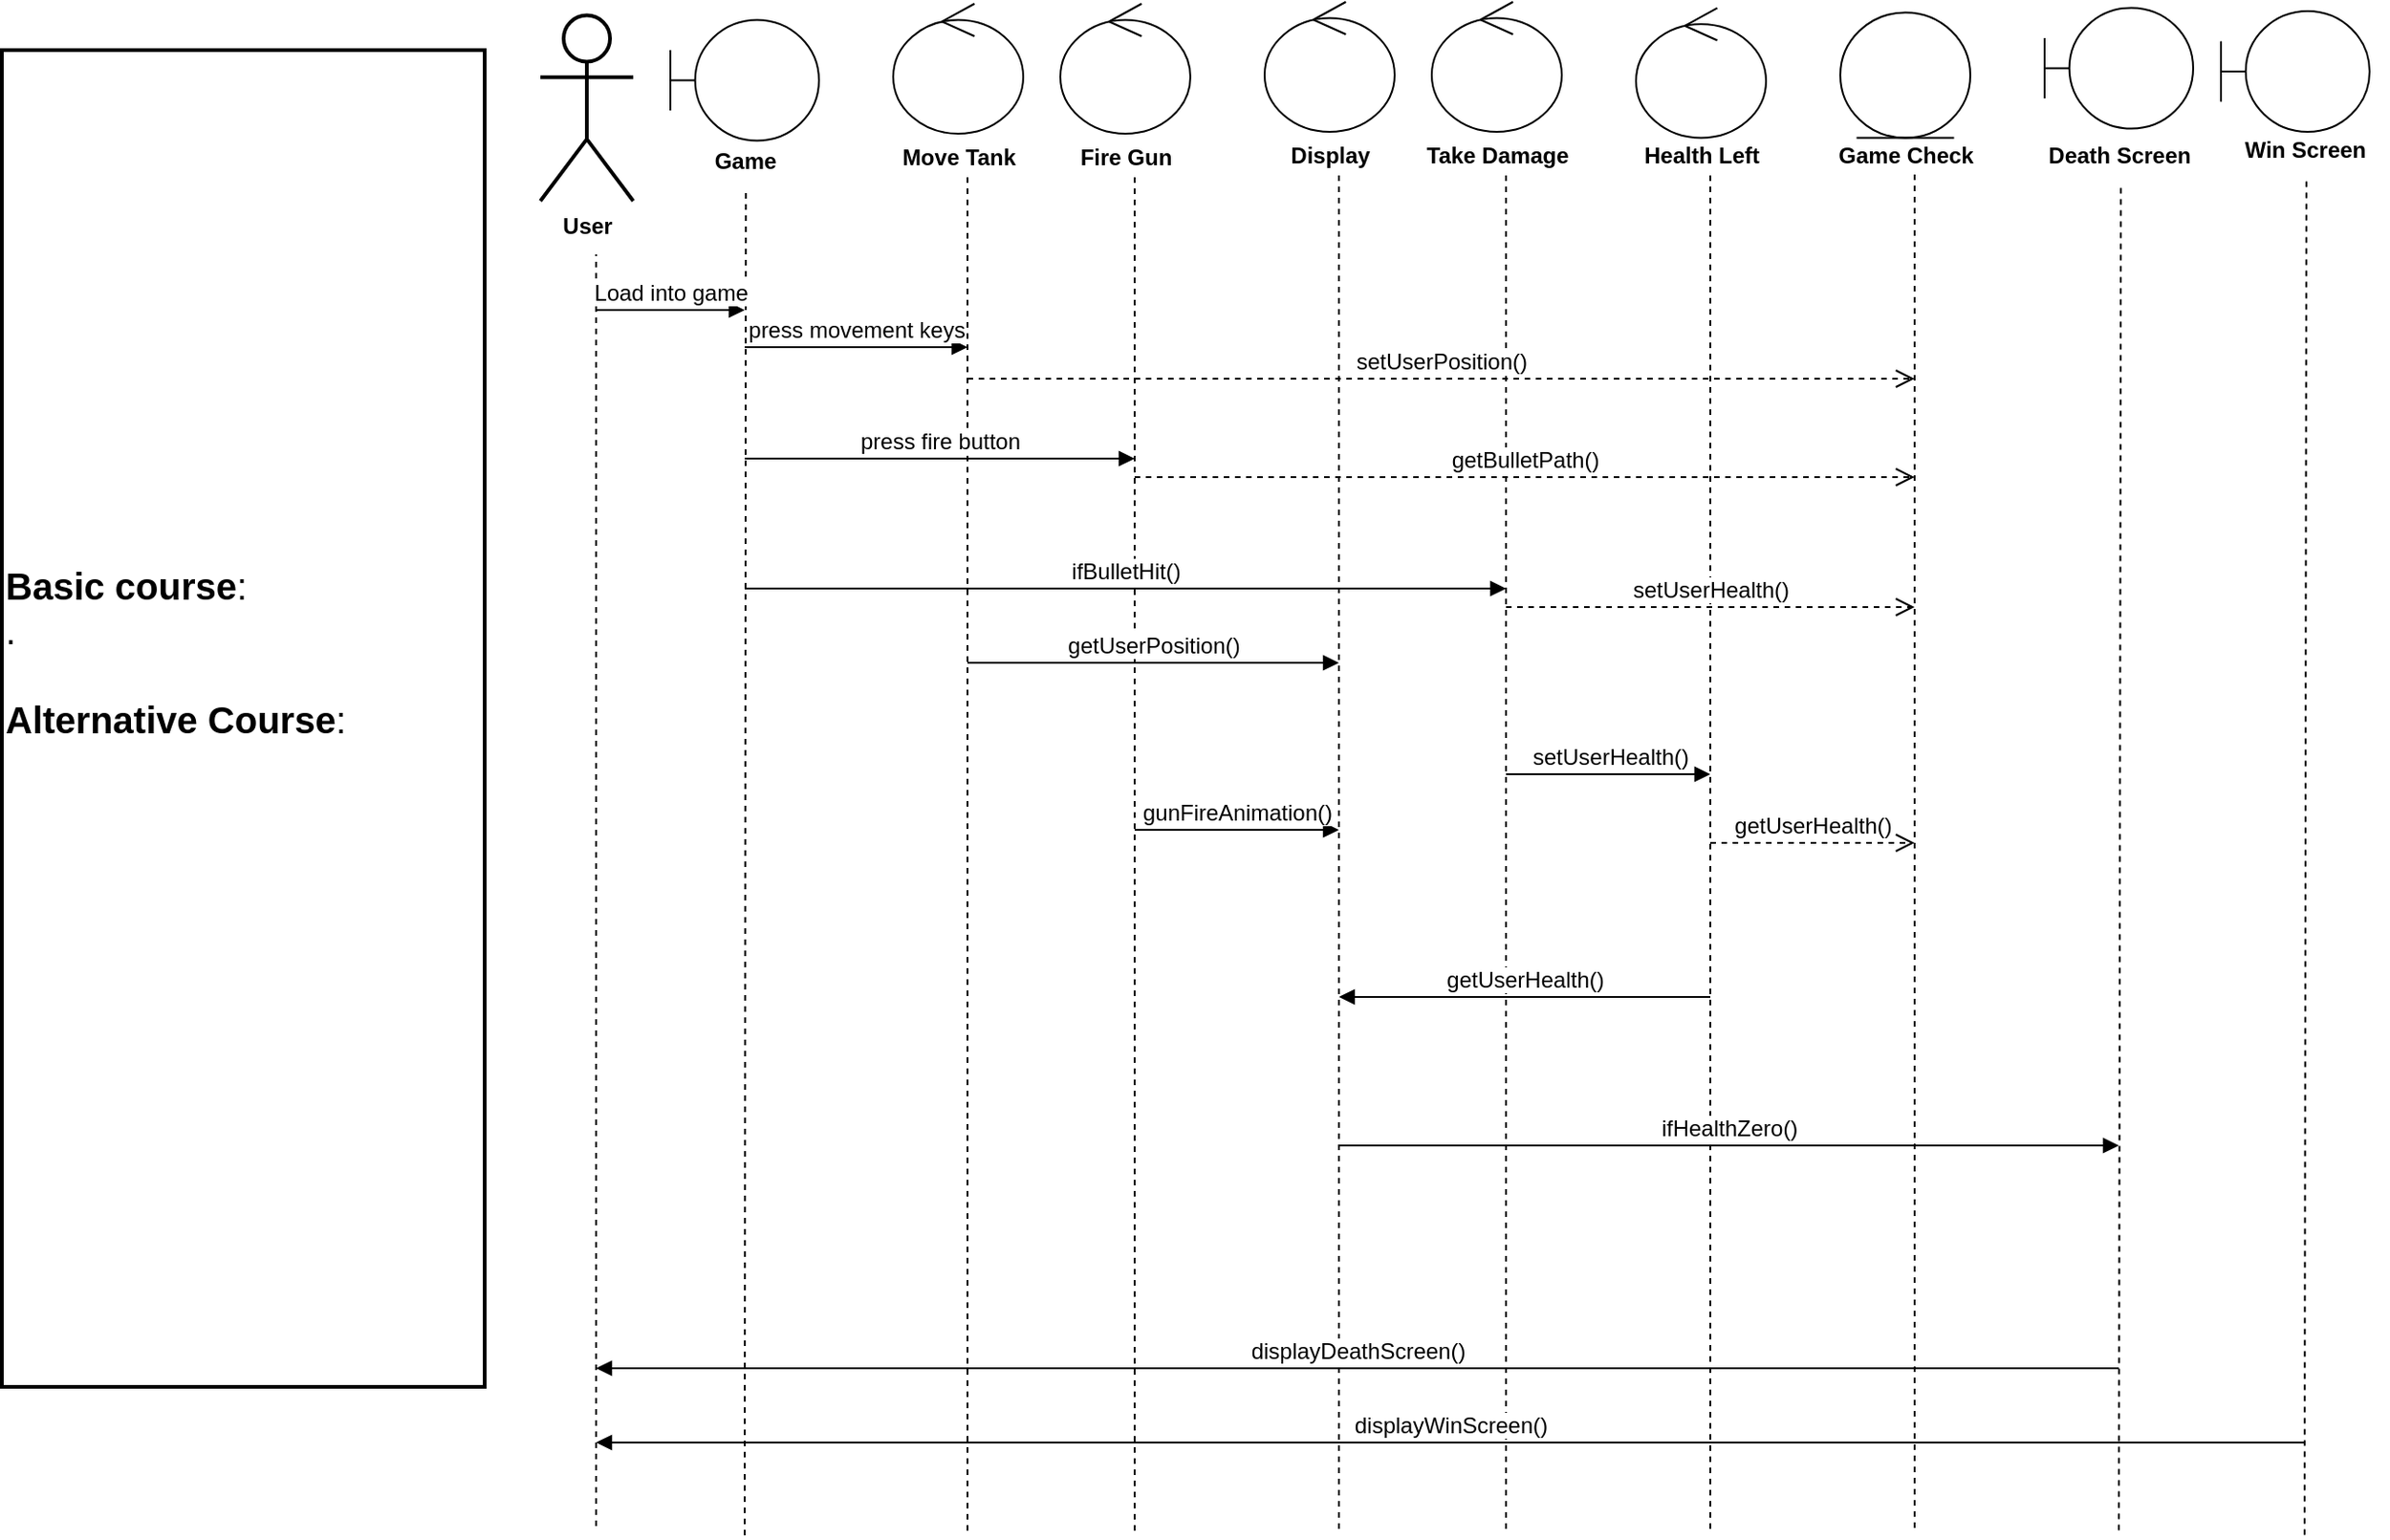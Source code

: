 <mxfile version="20.8.10" type="device"><diagram id="_SwqskTTD4pFU_VwGtP6" name="Page-1"><mxGraphModel dx="2220" dy="1059" grid="1" gridSize="10" guides="1" tooltips="1" connect="1" arrows="1" fold="1" page="1" pageScale="1" pageWidth="1100" pageHeight="850" math="0" shadow="0"><root><mxCell id="0"/><mxCell id="1" parent="0"/><mxCell id="BfYEyr6toma63eh9kWo2-5" value="User" style="shape=umlActor;verticalLabelPosition=bottom;verticalAlign=top;html=1;outlineConnect=0;fontStyle=1;strokeWidth=2;" parent="1" vertex="1"><mxGeometry x="310" y="31.26" width="50" height="100" as="geometry"/></mxCell><mxCell id="IhZ_uJ_3TkPGng9-tPvy-12" value="Game" style="text;html=1;align=center;verticalAlign=middle;resizable=0;points=[];autosize=1;strokeColor=none;fillColor=none;fontStyle=1" parent="1" vertex="1"><mxGeometry x="390" y="95" width="60" height="30" as="geometry"/></mxCell><mxCell id="IhZ_uJ_3TkPGng9-tPvy-65" value="&lt;p style=&quot;line-height: 1.4; font-size: 20px;&quot;&gt;&lt;/p&gt;&lt;div style=&quot;font-size: 20px;&quot; align=&quot;left&quot;&gt;&lt;font style=&quot;font-size: 20px;&quot;&gt;&lt;b&gt;Basic course&lt;/b&gt;:&lt;br&gt;.&lt;br&gt;&lt;br&gt;&lt;b&gt;Alternative Course&lt;/b&gt;:&lt;br&gt;&amp;nbsp;&lt;br&gt;&lt;/font&gt;&lt;/div&gt;&lt;div style=&quot;font-size: 20px;&quot; align=&quot;left&quot;&gt;&lt;font style=&quot;font-size: 20px;&quot;&gt;&lt;br&gt;&lt;/font&gt;&lt;/div&gt;&lt;div style=&quot;font-size: 20px;&quot; align=&quot;left&quot;&gt;&lt;font style=&quot;font-size: 20px;&quot;&gt;&lt;br&gt;&lt;/font&gt;&lt;/div&gt;&lt;p style=&quot;font-size: 20px;&quot;&gt;&lt;/p&gt;" style="rounded=0;whiteSpace=wrap;html=1;strokeWidth=2;fillColor=default;align=left;" parent="1" vertex="1"><mxGeometry x="20" y="50" width="260" height="720" as="geometry"/></mxCell><mxCell id="3IwQLZmnR95bmHoOPAMG-4" value="" style="endArrow=none;dashed=1;html=1;rounded=0;" parent="1" edge="1"><mxGeometry width="50" height="50" relative="1" as="geometry"><mxPoint x="340" y="845" as="sourcePoint"/><mxPoint x="340" y="160" as="targetPoint"/></mxGeometry></mxCell><mxCell id="3IwQLZmnR95bmHoOPAMG-11" value="" style="endArrow=none;dashed=1;html=1;rounded=0;entryX=0.511;entryY=1;entryDx=0;entryDy=0;entryPerimeter=0;" parent="1" target="IhZ_uJ_3TkPGng9-tPvy-12" edge="1"><mxGeometry width="50" height="50" relative="1" as="geometry"><mxPoint x="420" y="850" as="sourcePoint"/><mxPoint x="414.5" y="190" as="targetPoint"/></mxGeometry></mxCell><mxCell id="3IwQLZmnR95bmHoOPAMG-37" value="Move Tank" style="text;html=1;align=center;verticalAlign=middle;resizable=0;points=[];autosize=1;strokeColor=none;fillColor=none;fontStyle=1" parent="1" vertex="1"><mxGeometry x="490" y="92.5" width="90" height="30" as="geometry"/></mxCell><mxCell id="3IwQLZmnR95bmHoOPAMG-39" value="" style="endArrow=none;dashed=1;html=1;rounded=0;" parent="1" edge="1"><mxGeometry width="50" height="50" relative="1" as="geometry"><mxPoint x="540" y="847.5" as="sourcePoint"/><mxPoint x="540" y="117.5" as="targetPoint"/></mxGeometry></mxCell><mxCell id="g9N0zC064F9OrDfipBf1-5" value="" style="ellipse;shape=umlControl;whiteSpace=wrap;html=1;" vertex="1" parent="1"><mxGeometry x="500" y="25" width="70" height="70" as="geometry"/></mxCell><mxCell id="g9N0zC064F9OrDfipBf1-6" value="" style="shape=umlBoundary;whiteSpace=wrap;html=1;" vertex="1" parent="1"><mxGeometry x="380" y="33.76" width="80" height="65" as="geometry"/></mxCell><mxCell id="g9N0zC064F9OrDfipBf1-9" value="Fire Gun" style="text;html=1;align=center;verticalAlign=middle;resizable=0;points=[];autosize=1;strokeColor=none;fillColor=none;fontStyle=1" vertex="1" parent="1"><mxGeometry x="590" y="92.5" width="70" height="30" as="geometry"/></mxCell><mxCell id="g9N0zC064F9OrDfipBf1-10" value="" style="endArrow=none;dashed=1;html=1;rounded=0;" edge="1" parent="1"><mxGeometry width="50" height="50" relative="1" as="geometry"><mxPoint x="630.0" y="847.5" as="sourcePoint"/><mxPoint x="630.0" y="117.5" as="targetPoint"/></mxGeometry></mxCell><mxCell id="g9N0zC064F9OrDfipBf1-11" value="" style="ellipse;shape=umlControl;whiteSpace=wrap;html=1;" vertex="1" parent="1"><mxGeometry x="590" y="25" width="70" height="70" as="geometry"/></mxCell><mxCell id="g9N0zC064F9OrDfipBf1-17" value="Death Screen" style="text;html=1;align=center;verticalAlign=middle;resizable=0;points=[];autosize=1;strokeColor=none;fillColor=none;fontStyle=1" vertex="1" parent="1"><mxGeometry x="1110" y="92.26" width="100" height="30" as="geometry"/></mxCell><mxCell id="g9N0zC064F9OrDfipBf1-18" value="" style="endArrow=none;dashed=1;html=1;rounded=0;entryX=0.511;entryY=1;entryDx=0;entryDy=0;entryPerimeter=0;" edge="1" parent="1" target="g9N0zC064F9OrDfipBf1-17"><mxGeometry width="50" height="50" relative="1" as="geometry"><mxPoint x="1160.0" y="847.26" as="sourcePoint"/><mxPoint x="1154.5" y="187.26" as="targetPoint"/></mxGeometry></mxCell><mxCell id="g9N0zC064F9OrDfipBf1-19" value="" style="shape=umlBoundary;whiteSpace=wrap;html=1;" vertex="1" parent="1"><mxGeometry x="1120" y="27.26" width="80" height="65" as="geometry"/></mxCell><mxCell id="g9N0zC064F9OrDfipBf1-20" value="Display" style="text;html=1;align=center;verticalAlign=middle;resizable=0;points=[];autosize=1;strokeColor=none;fillColor=none;fontStyle=1" vertex="1" parent="1"><mxGeometry x="700" y="91.5" width="70" height="30" as="geometry"/></mxCell><mxCell id="g9N0zC064F9OrDfipBf1-21" value="" style="endArrow=none;dashed=1;html=1;rounded=0;" edge="1" parent="1"><mxGeometry width="50" height="50" relative="1" as="geometry"><mxPoint x="740.0" y="846.5" as="sourcePoint"/><mxPoint x="740.0" y="116.5" as="targetPoint"/></mxGeometry></mxCell><mxCell id="g9N0zC064F9OrDfipBf1-22" value="" style="ellipse;shape=umlControl;whiteSpace=wrap;html=1;" vertex="1" parent="1"><mxGeometry x="700" y="24" width="70" height="70" as="geometry"/></mxCell><mxCell id="g9N0zC064F9OrDfipBf1-23" value="Take Damage" style="text;html=1;align=center;verticalAlign=middle;resizable=0;points=[];autosize=1;strokeColor=none;fillColor=none;fontStyle=1" vertex="1" parent="1"><mxGeometry x="775" y="91.5" width="100" height="30" as="geometry"/></mxCell><mxCell id="g9N0zC064F9OrDfipBf1-24" value="" style="endArrow=none;dashed=1;html=1;rounded=0;" edge="1" parent="1"><mxGeometry width="50" height="50" relative="1" as="geometry"><mxPoint x="830.0" y="846.5" as="sourcePoint"/><mxPoint x="830.0" y="116.5" as="targetPoint"/></mxGeometry></mxCell><mxCell id="g9N0zC064F9OrDfipBf1-25" value="" style="ellipse;shape=umlControl;whiteSpace=wrap;html=1;" vertex="1" parent="1"><mxGeometry x="790" y="24" width="70" height="70" as="geometry"/></mxCell><mxCell id="g9N0zC064F9OrDfipBf1-26" value="" style="ellipse;shape=umlEntity;whiteSpace=wrap;html=1;" vertex="1" parent="1"><mxGeometry x="1010" y="29.76" width="70" height="67.5" as="geometry"/></mxCell><mxCell id="g9N0zC064F9OrDfipBf1-32" value="Game Check" style="text;html=1;align=center;verticalAlign=middle;resizable=0;points=[];autosize=1;strokeColor=none;fillColor=none;fontStyle=1" vertex="1" parent="1"><mxGeometry x="995" y="92.26" width="100" height="30" as="geometry"/></mxCell><mxCell id="g9N0zC064F9OrDfipBf1-33" value="" style="endArrow=none;dashed=1;html=1;rounded=0;entryX=0.55;entryY=0.791;entryDx=0;entryDy=0;entryPerimeter=0;" edge="1" parent="1" target="g9N0zC064F9OrDfipBf1-32"><mxGeometry width="50" height="50" relative="1" as="geometry"><mxPoint x="1050" y="846" as="sourcePoint"/><mxPoint x="1050" y="126" as="targetPoint"/></mxGeometry></mxCell><mxCell id="g9N0zC064F9OrDfipBf1-38" value="Health Left" style="text;html=1;align=center;verticalAlign=middle;resizable=0;points=[];autosize=1;strokeColor=none;fillColor=none;fontStyle=1" vertex="1" parent="1"><mxGeometry x="890" y="91.5" width="90" height="30" as="geometry"/></mxCell><mxCell id="g9N0zC064F9OrDfipBf1-39" value="" style="endArrow=none;dashed=1;html=1;rounded=0;" edge="1" parent="1"><mxGeometry width="50" height="50" relative="1" as="geometry"><mxPoint x="940" y="846.5" as="sourcePoint"/><mxPoint x="940" y="116.5" as="targetPoint"/></mxGeometry></mxCell><mxCell id="g9N0zC064F9OrDfipBf1-40" value="" style="ellipse;shape=umlControl;whiteSpace=wrap;html=1;" vertex="1" parent="1"><mxGeometry x="900" y="27.26" width="70" height="70" as="geometry"/></mxCell><mxCell id="g9N0zC064F9OrDfipBf1-66" value="Win Screen" style="text;html=1;align=center;verticalAlign=middle;resizable=0;points=[];autosize=1;strokeColor=none;fillColor=none;fontStyle=1" vertex="1" parent="1"><mxGeometry x="1215" y="89" width="90" height="30" as="geometry"/></mxCell><mxCell id="g9N0zC064F9OrDfipBf1-67" value="" style="endArrow=none;dashed=1;html=1;rounded=0;entryX=0.511;entryY=1;entryDx=0;entryDy=0;entryPerimeter=0;" edge="1" parent="1" target="g9N0zC064F9OrDfipBf1-66"><mxGeometry width="50" height="50" relative="1" as="geometry"><mxPoint x="1260" y="849.76" as="sourcePoint"/><mxPoint x="1254.5" y="189.76" as="targetPoint"/></mxGeometry></mxCell><mxCell id="g9N0zC064F9OrDfipBf1-68" value="" style="shape=umlBoundary;whiteSpace=wrap;html=1;" vertex="1" parent="1"><mxGeometry x="1215" y="29" width="80" height="65" as="geometry"/></mxCell><mxCell id="g9N0zC064F9OrDfipBf1-71" value="&lt;font style=&quot;font-size: 12px;&quot;&gt;getUserHealth()&lt;/font&gt;" style="html=1;verticalAlign=bottom;endArrow=open;dashed=1;endSize=8;rounded=0;" edge="1" parent="1"><mxGeometry relative="1" as="geometry"><mxPoint x="940" y="477" as="sourcePoint"/><mxPoint x="1050" y="477" as="targetPoint"/></mxGeometry></mxCell><mxCell id="g9N0zC064F9OrDfipBf1-72" value="&lt;font style=&quot;font-size: 12px;&quot;&gt;setUserHealth()&lt;/font&gt;" style="html=1;verticalAlign=bottom;endArrow=open;dashed=1;endSize=8;rounded=0;" edge="1" parent="1"><mxGeometry relative="1" as="geometry"><mxPoint x="830" y="350" as="sourcePoint"/><mxPoint x="1050" y="350" as="targetPoint"/></mxGeometry></mxCell><mxCell id="g9N0zC064F9OrDfipBf1-73" value="&lt;font style=&quot;font-size: 12px;&quot;&gt;getBulletPath()&lt;/font&gt;" style="html=1;verticalAlign=bottom;endArrow=open;dashed=1;endSize=8;rounded=0;" edge="1" parent="1"><mxGeometry relative="1" as="geometry"><mxPoint x="630.0" y="280" as="sourcePoint"/><mxPoint x="1050" y="280" as="targetPoint"/></mxGeometry></mxCell><mxCell id="g9N0zC064F9OrDfipBf1-74" value="&lt;font style=&quot;font-size: 12px;&quot;&gt;setUserPosition()&lt;/font&gt;" style="html=1;verticalAlign=bottom;endArrow=open;dashed=1;endSize=8;rounded=0;" edge="1" parent="1"><mxGeometry relative="1" as="geometry"><mxPoint x="540.0" y="227" as="sourcePoint"/><mxPoint x="1050" y="227" as="targetPoint"/></mxGeometry></mxCell><mxCell id="g9N0zC064F9OrDfipBf1-79" value="&lt;font style=&quot;font-size: 12px;&quot;&gt;Load into game&lt;/font&gt;" style="html=1;verticalAlign=bottom;endArrow=block;rounded=0;" edge="1" parent="1"><mxGeometry width="80" relative="1" as="geometry"><mxPoint x="340" y="190" as="sourcePoint"/><mxPoint x="420" y="190" as="targetPoint"/></mxGeometry></mxCell><mxCell id="g9N0zC064F9OrDfipBf1-80" value="&lt;font style=&quot;font-size: 12px;&quot;&gt;press movement keys&lt;/font&gt;" style="html=1;verticalAlign=bottom;endArrow=block;rounded=0;" edge="1" parent="1"><mxGeometry width="80" relative="1" as="geometry"><mxPoint x="420.0" y="210" as="sourcePoint"/><mxPoint x="540" y="210" as="targetPoint"/></mxGeometry></mxCell><mxCell id="g9N0zC064F9OrDfipBf1-82" value="&lt;font style=&quot;font-size: 12px;&quot;&gt;press fire button&lt;/font&gt;" style="html=1;verticalAlign=bottom;endArrow=block;rounded=0;" edge="1" parent="1"><mxGeometry width="80" relative="1" as="geometry"><mxPoint x="420" y="270.0" as="sourcePoint"/><mxPoint x="630" y="270" as="targetPoint"/></mxGeometry></mxCell><mxCell id="g9N0zC064F9OrDfipBf1-83" value="&lt;font style=&quot;font-size: 12px;&quot;&gt;ifBulletHit()&lt;/font&gt;" style="html=1;verticalAlign=bottom;endArrow=block;rounded=0;" edge="1" parent="1"><mxGeometry width="80" relative="1" as="geometry"><mxPoint x="420" y="340.0" as="sourcePoint"/><mxPoint x="830" y="340" as="targetPoint"/></mxGeometry></mxCell><mxCell id="g9N0zC064F9OrDfipBf1-84" value="&lt;font style=&quot;font-size: 12px;&quot;&gt;getUserPosition()&lt;/font&gt;" style="html=1;verticalAlign=bottom;endArrow=block;rounded=0;" edge="1" parent="1"><mxGeometry width="80" relative="1" as="geometry"><mxPoint x="540" y="380" as="sourcePoint"/><mxPoint x="740" y="380.0" as="targetPoint"/></mxGeometry></mxCell><mxCell id="g9N0zC064F9OrDfipBf1-85" value="&lt;font style=&quot;font-size: 12px;&quot;&gt;gunFireAnimation()&lt;/font&gt;" style="html=1;verticalAlign=bottom;endArrow=block;rounded=0;" edge="1" parent="1"><mxGeometry width="80" relative="1" as="geometry"><mxPoint x="630" y="470.0" as="sourcePoint"/><mxPoint x="740" y="470" as="targetPoint"/></mxGeometry></mxCell><mxCell id="g9N0zC064F9OrDfipBf1-86" value="&lt;font style=&quot;font-size: 12px;&quot;&gt;setUserHealth()&lt;/font&gt;" style="html=1;verticalAlign=bottom;endArrow=block;rounded=0;" edge="1" parent="1"><mxGeometry x="0.005" width="80" relative="1" as="geometry"><mxPoint x="830" y="440.0" as="sourcePoint"/><mxPoint x="940" y="440.0" as="targetPoint"/><mxPoint as="offset"/></mxGeometry></mxCell><mxCell id="g9N0zC064F9OrDfipBf1-87" value="&lt;font style=&quot;font-size: 12px;&quot;&gt;getUserHealth()&lt;/font&gt;" style="html=1;verticalAlign=bottom;endArrow=block;rounded=0;" edge="1" parent="1"><mxGeometry x="0.005" width="80" relative="1" as="geometry"><mxPoint x="940" y="560" as="sourcePoint"/><mxPoint x="740" y="560" as="targetPoint"/><mxPoint as="offset"/></mxGeometry></mxCell><mxCell id="g9N0zC064F9OrDfipBf1-88" value="&lt;font style=&quot;font-size: 12px;&quot;&gt;ifHealthZero()&lt;/font&gt;" style="html=1;verticalAlign=bottom;endArrow=block;rounded=0;" edge="1" parent="1"><mxGeometry width="80" relative="1" as="geometry"><mxPoint x="740" y="640.0" as="sourcePoint"/><mxPoint x="1160" y="640" as="targetPoint"/></mxGeometry></mxCell><mxCell id="g9N0zC064F9OrDfipBf1-89" value="&lt;font style=&quot;font-size: 12px;&quot;&gt;displayDeathScreen()&lt;/font&gt;" style="html=1;verticalAlign=bottom;endArrow=block;rounded=0;" edge="1" parent="1"><mxGeometry width="80" relative="1" as="geometry"><mxPoint x="1160" y="760" as="sourcePoint"/><mxPoint x="340" y="760" as="targetPoint"/></mxGeometry></mxCell><mxCell id="g9N0zC064F9OrDfipBf1-90" value="&lt;font style=&quot;font-size: 12px;&quot;&gt;displayWinScreen()&lt;/font&gt;" style="html=1;verticalAlign=bottom;endArrow=block;rounded=0;" edge="1" parent="1"><mxGeometry width="80" relative="1" as="geometry"><mxPoint x="1260" y="800" as="sourcePoint"/><mxPoint x="340" y="800" as="targetPoint"/></mxGeometry></mxCell></root></mxGraphModel></diagram></mxfile>